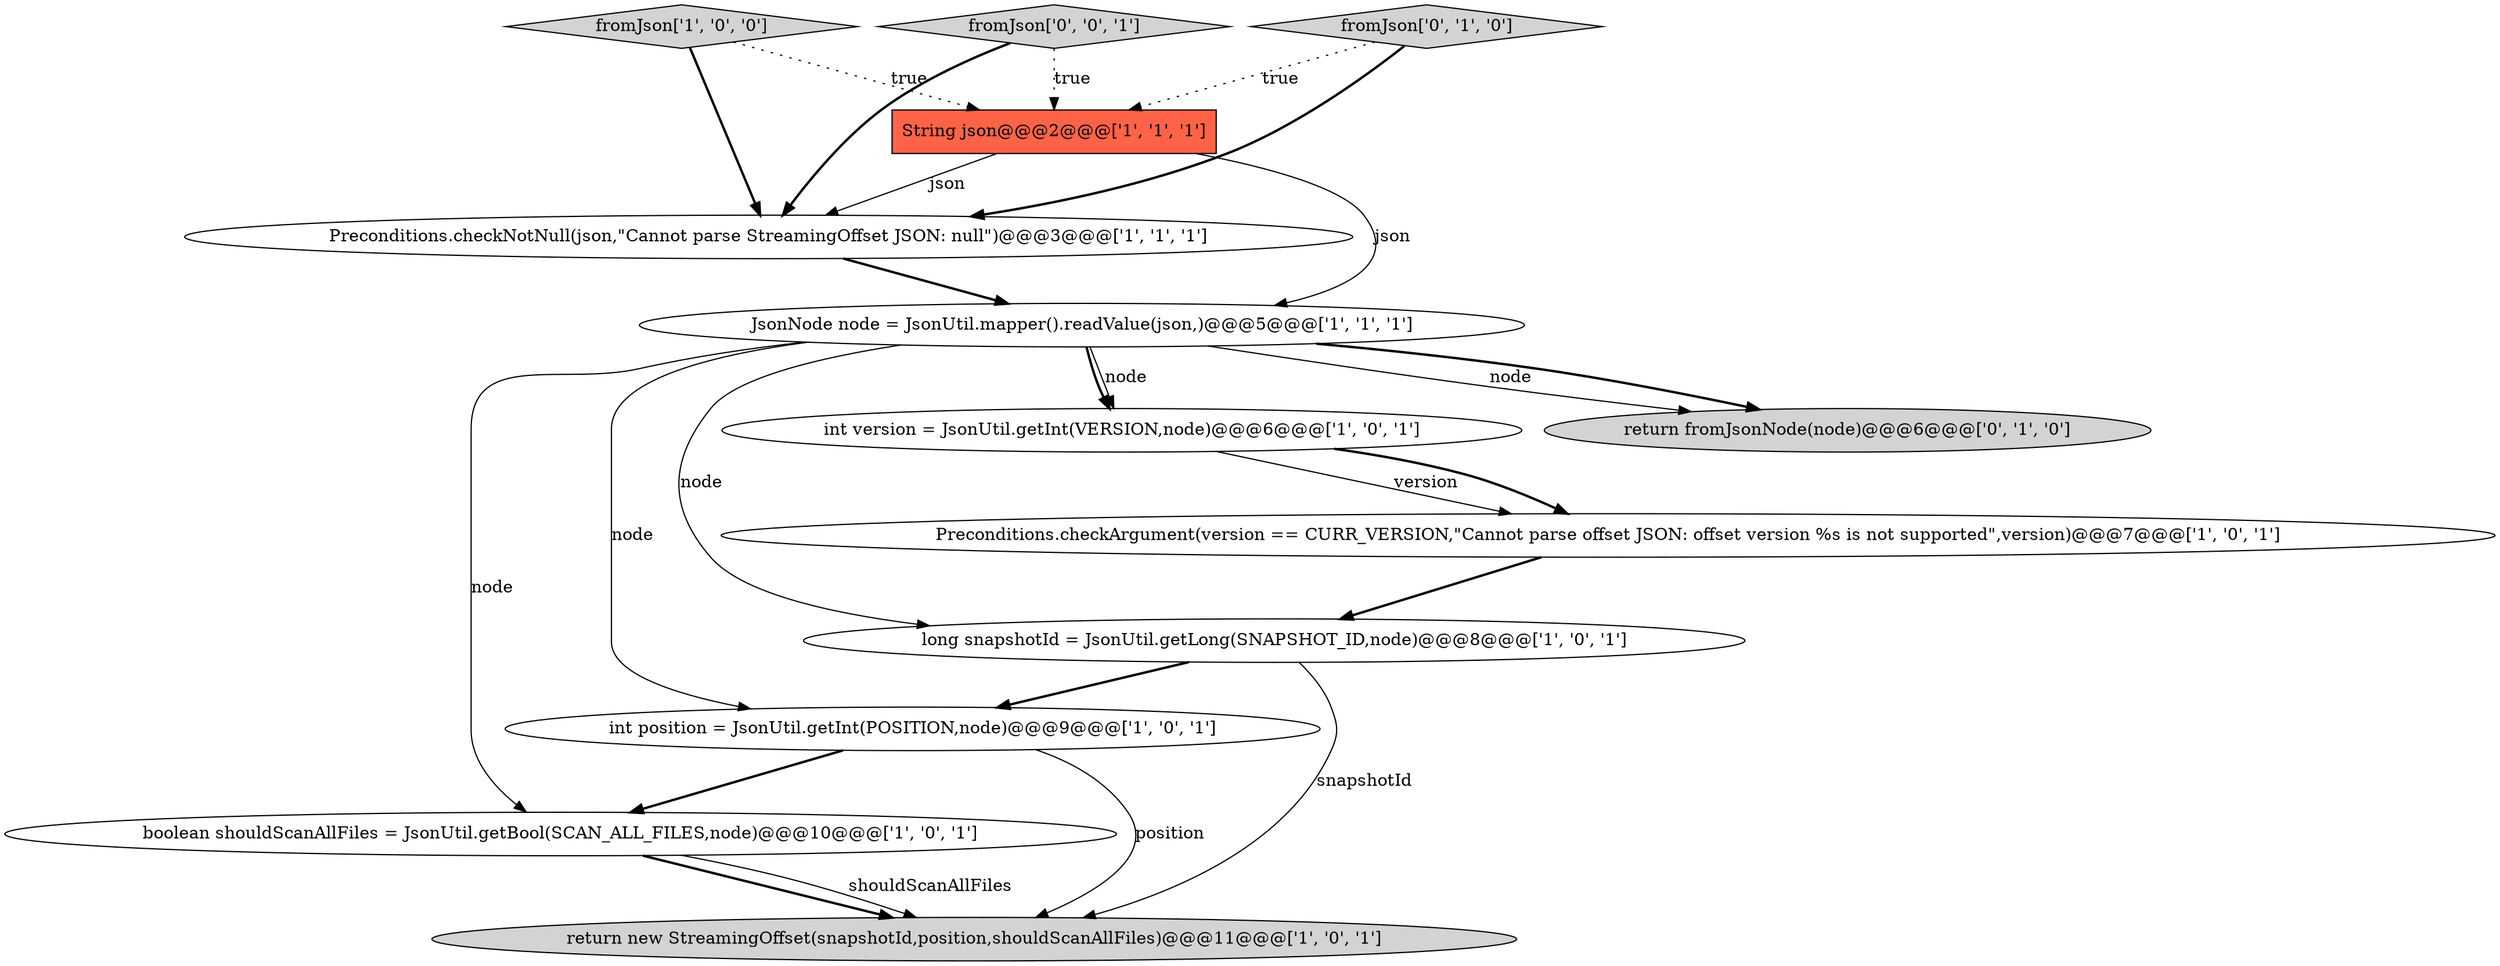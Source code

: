 digraph {
4 [style = filled, label = "return new StreamingOffset(snapshotId,position,shouldScanAllFiles)@@@11@@@['1', '0', '1']", fillcolor = lightgray, shape = ellipse image = "AAA0AAABBB1BBB"];
9 [style = filled, label = "JsonNode node = JsonUtil.mapper().readValue(json,)@@@5@@@['1', '1', '1']", fillcolor = white, shape = ellipse image = "AAA0AAABBB1BBB"];
11 [style = filled, label = "return fromJsonNode(node)@@@6@@@['0', '1', '0']", fillcolor = lightgray, shape = ellipse image = "AAA0AAABBB2BBB"];
12 [style = filled, label = "fromJson['0', '0', '1']", fillcolor = lightgray, shape = diamond image = "AAA0AAABBB3BBB"];
6 [style = filled, label = "boolean shouldScanAllFiles = JsonUtil.getBool(SCAN_ALL_FILES,node)@@@10@@@['1', '0', '1']", fillcolor = white, shape = ellipse image = "AAA0AAABBB1BBB"];
7 [style = filled, label = "String json@@@2@@@['1', '1', '1']", fillcolor = tomato, shape = box image = "AAA0AAABBB1BBB"];
3 [style = filled, label = "int position = JsonUtil.getInt(POSITION,node)@@@9@@@['1', '0', '1']", fillcolor = white, shape = ellipse image = "AAA0AAABBB1BBB"];
1 [style = filled, label = "Preconditions.checkArgument(version == CURR_VERSION,\"Cannot parse offset JSON: offset version %s is not supported\",version)@@@7@@@['1', '0', '1']", fillcolor = white, shape = ellipse image = "AAA0AAABBB1BBB"];
8 [style = filled, label = "fromJson['1', '0', '0']", fillcolor = lightgray, shape = diamond image = "AAA0AAABBB1BBB"];
2 [style = filled, label = "long snapshotId = JsonUtil.getLong(SNAPSHOT_ID,node)@@@8@@@['1', '0', '1']", fillcolor = white, shape = ellipse image = "AAA0AAABBB1BBB"];
5 [style = filled, label = "Preconditions.checkNotNull(json,\"Cannot parse StreamingOffset JSON: null\")@@@3@@@['1', '1', '1']", fillcolor = white, shape = ellipse image = "AAA0AAABBB1BBB"];
0 [style = filled, label = "int version = JsonUtil.getInt(VERSION,node)@@@6@@@['1', '0', '1']", fillcolor = white, shape = ellipse image = "AAA0AAABBB1BBB"];
10 [style = filled, label = "fromJson['0', '1', '0']", fillcolor = lightgray, shape = diamond image = "AAA0AAABBB2BBB"];
12->7 [style = dotted, label="true"];
9->2 [style = solid, label="node"];
7->9 [style = solid, label="json"];
9->11 [style = bold, label=""];
9->0 [style = solid, label="node"];
6->4 [style = bold, label=""];
8->5 [style = bold, label=""];
2->4 [style = solid, label="snapshotId"];
0->1 [style = solid, label="version"];
6->4 [style = solid, label="shouldScanAllFiles"];
9->0 [style = bold, label=""];
3->4 [style = solid, label="position"];
5->9 [style = bold, label=""];
8->7 [style = dotted, label="true"];
10->7 [style = dotted, label="true"];
0->1 [style = bold, label=""];
7->5 [style = solid, label="json"];
3->6 [style = bold, label=""];
2->3 [style = bold, label=""];
9->3 [style = solid, label="node"];
9->11 [style = solid, label="node"];
12->5 [style = bold, label=""];
9->6 [style = solid, label="node"];
1->2 [style = bold, label=""];
10->5 [style = bold, label=""];
}
